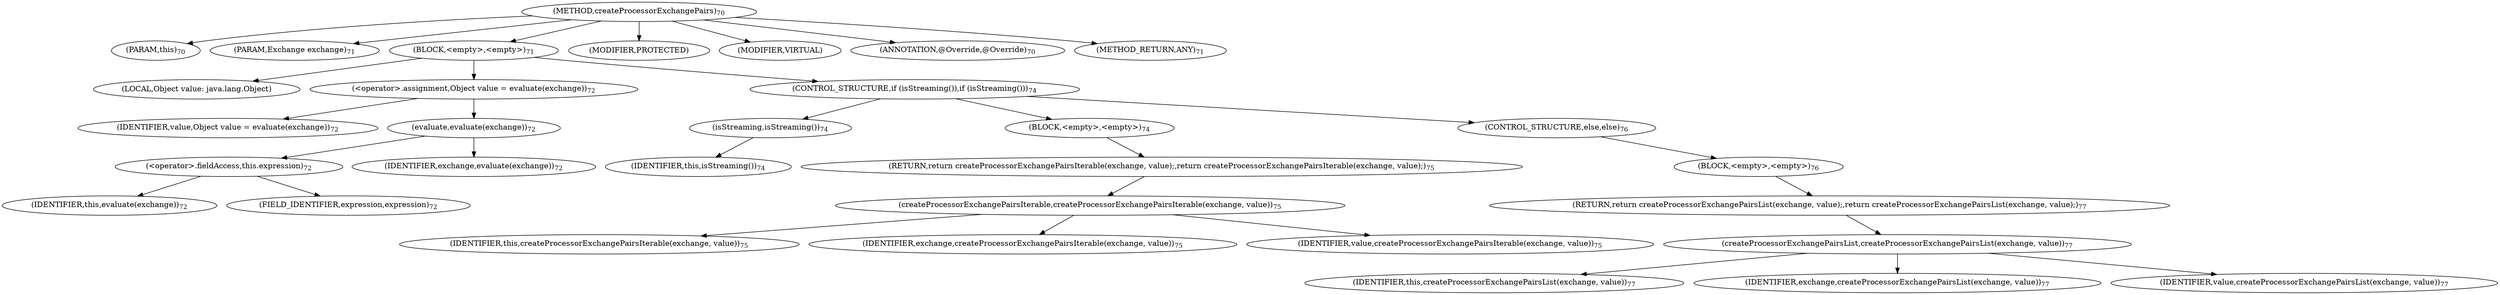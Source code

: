 digraph "createProcessorExchangePairs" {  
"105" [label = <(METHOD,createProcessorExchangePairs)<SUB>70</SUB>> ]
"14" [label = <(PARAM,this)<SUB>70</SUB>> ]
"106" [label = <(PARAM,Exchange exchange)<SUB>71</SUB>> ]
"107" [label = <(BLOCK,&lt;empty&gt;,&lt;empty&gt;)<SUB>71</SUB>> ]
"108" [label = <(LOCAL,Object value: java.lang.Object)> ]
"109" [label = <(&lt;operator&gt;.assignment,Object value = evaluate(exchange))<SUB>72</SUB>> ]
"110" [label = <(IDENTIFIER,value,Object value = evaluate(exchange))<SUB>72</SUB>> ]
"111" [label = <(evaluate,evaluate(exchange))<SUB>72</SUB>> ]
"112" [label = <(&lt;operator&gt;.fieldAccess,this.expression)<SUB>72</SUB>> ]
"113" [label = <(IDENTIFIER,this,evaluate(exchange))<SUB>72</SUB>> ]
"114" [label = <(FIELD_IDENTIFIER,expression,expression)<SUB>72</SUB>> ]
"115" [label = <(IDENTIFIER,exchange,evaluate(exchange))<SUB>72</SUB>> ]
"116" [label = <(CONTROL_STRUCTURE,if (isStreaming()),if (isStreaming()))<SUB>74</SUB>> ]
"117" [label = <(isStreaming,isStreaming())<SUB>74</SUB>> ]
"13" [label = <(IDENTIFIER,this,isStreaming())<SUB>74</SUB>> ]
"118" [label = <(BLOCK,&lt;empty&gt;,&lt;empty&gt;)<SUB>74</SUB>> ]
"119" [label = <(RETURN,return createProcessorExchangePairsIterable(exchange, value);,return createProcessorExchangePairsIterable(exchange, value);)<SUB>75</SUB>> ]
"120" [label = <(createProcessorExchangePairsIterable,createProcessorExchangePairsIterable(exchange, value))<SUB>75</SUB>> ]
"15" [label = <(IDENTIFIER,this,createProcessorExchangePairsIterable(exchange, value))<SUB>75</SUB>> ]
"121" [label = <(IDENTIFIER,exchange,createProcessorExchangePairsIterable(exchange, value))<SUB>75</SUB>> ]
"122" [label = <(IDENTIFIER,value,createProcessorExchangePairsIterable(exchange, value))<SUB>75</SUB>> ]
"123" [label = <(CONTROL_STRUCTURE,else,else)<SUB>76</SUB>> ]
"124" [label = <(BLOCK,&lt;empty&gt;,&lt;empty&gt;)<SUB>76</SUB>> ]
"125" [label = <(RETURN,return createProcessorExchangePairsList(exchange, value);,return createProcessorExchangePairsList(exchange, value);)<SUB>77</SUB>> ]
"126" [label = <(createProcessorExchangePairsList,createProcessorExchangePairsList(exchange, value))<SUB>77</SUB>> ]
"16" [label = <(IDENTIFIER,this,createProcessorExchangePairsList(exchange, value))<SUB>77</SUB>> ]
"127" [label = <(IDENTIFIER,exchange,createProcessorExchangePairsList(exchange, value))<SUB>77</SUB>> ]
"128" [label = <(IDENTIFIER,value,createProcessorExchangePairsList(exchange, value))<SUB>77</SUB>> ]
"129" [label = <(MODIFIER,PROTECTED)> ]
"130" [label = <(MODIFIER,VIRTUAL)> ]
"131" [label = <(ANNOTATION,@Override,@Override)<SUB>70</SUB>> ]
"132" [label = <(METHOD_RETURN,ANY)<SUB>71</SUB>> ]
  "105" -> "14" 
  "105" -> "106" 
  "105" -> "107" 
  "105" -> "129" 
  "105" -> "130" 
  "105" -> "131" 
  "105" -> "132" 
  "107" -> "108" 
  "107" -> "109" 
  "107" -> "116" 
  "109" -> "110" 
  "109" -> "111" 
  "111" -> "112" 
  "111" -> "115" 
  "112" -> "113" 
  "112" -> "114" 
  "116" -> "117" 
  "116" -> "118" 
  "116" -> "123" 
  "117" -> "13" 
  "118" -> "119" 
  "119" -> "120" 
  "120" -> "15" 
  "120" -> "121" 
  "120" -> "122" 
  "123" -> "124" 
  "124" -> "125" 
  "125" -> "126" 
  "126" -> "16" 
  "126" -> "127" 
  "126" -> "128" 
}
